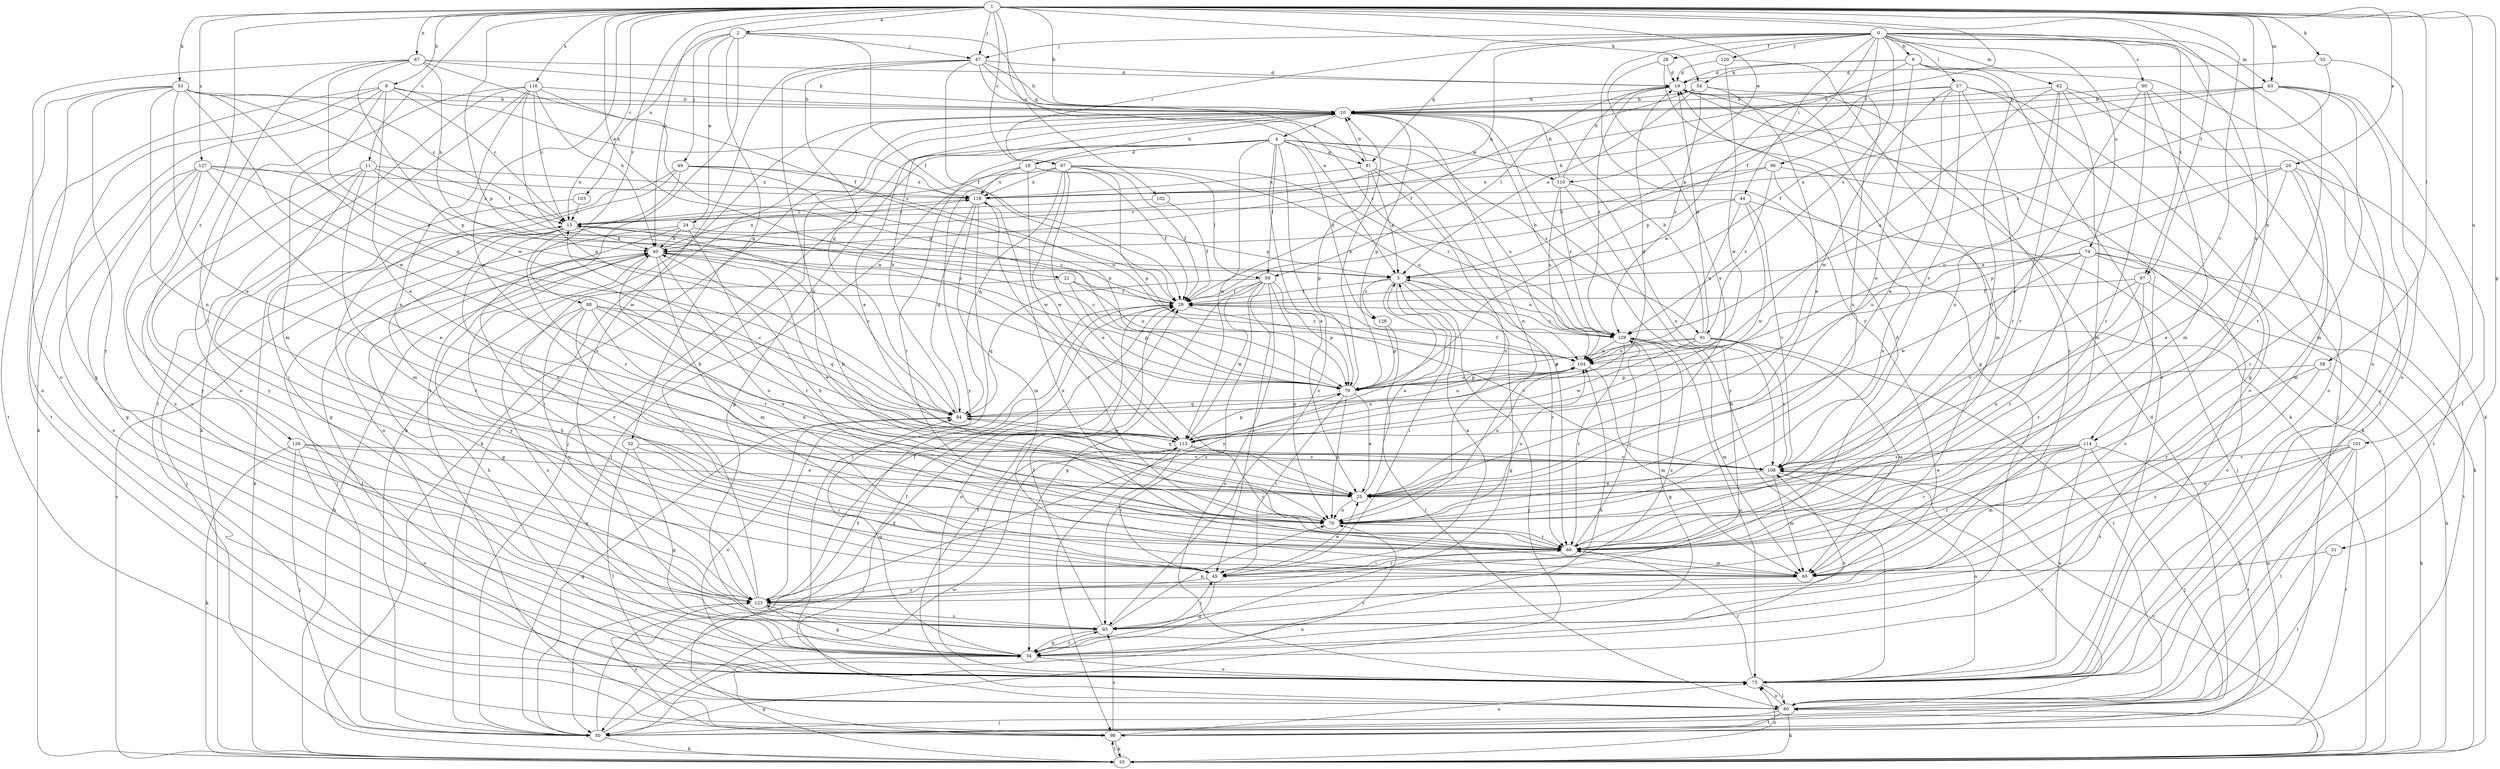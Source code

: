 strict digraph  {
0;
1;
2;
4;
5;
6;
9;
10;
11;
15;
18;
19;
20;
21;
24;
25;
28;
29;
31;
32;
34;
40;
44;
45;
47;
49;
50;
52;
53;
54;
55;
57;
58;
59;
60;
62;
63;
65;
67;
70;
74;
75;
79;
81;
84;
87;
88;
89;
90;
91;
93;
96;
97;
98;
101;
102;
103;
104;
108;
110;
113;
114;
116;
118;
120;
123;
126;
127;
128;
129;
0 -> 6  [label=b];
0 -> 28  [label=f];
0 -> 29  [label=f];
0 -> 40  [label=h];
0 -> 44  [label=i];
0 -> 47  [label=j];
0 -> 57  [label=l];
0 -> 62  [label=m];
0 -> 63  [label=m];
0 -> 74  [label=o];
0 -> 75  [label=o];
0 -> 81  [label=q];
0 -> 87  [label=r];
0 -> 90  [label=s];
0 -> 91  [label=s];
0 -> 96  [label=t];
0 -> 97  [label=t];
0 -> 114  [label=x];
0 -> 120  [label=y];
0 -> 123  [label=y];
1 -> 2  [label=a];
1 -> 9  [label=b];
1 -> 10  [label=b];
1 -> 11  [label=c];
1 -> 15  [label=c];
1 -> 20  [label=e];
1 -> 21  [label=e];
1 -> 31  [label=g];
1 -> 40  [label=h];
1 -> 47  [label=j];
1 -> 52  [label=k];
1 -> 53  [label=k];
1 -> 54  [label=k];
1 -> 58  [label=l];
1 -> 63  [label=m];
1 -> 67  [label=n];
1 -> 70  [label=n];
1 -> 79  [label=p];
1 -> 87  [label=r];
1 -> 88  [label=r];
1 -> 97  [label=t];
1 -> 101  [label=u];
1 -> 102  [label=u];
1 -> 108  [label=v];
1 -> 110  [label=w];
1 -> 114  [label=x];
1 -> 116  [label=x];
1 -> 118  [label=x];
1 -> 126  [label=z];
1 -> 127  [label=z];
2 -> 24  [label=e];
2 -> 29  [label=f];
2 -> 32  [label=g];
2 -> 47  [label=j];
2 -> 49  [label=j];
2 -> 81  [label=q];
2 -> 98  [label=t];
2 -> 103  [label=u];
4 -> 18  [label=d];
4 -> 25  [label=e];
4 -> 34  [label=g];
4 -> 50  [label=j];
4 -> 59  [label=l];
4 -> 81  [label=q];
4 -> 89  [label=r];
4 -> 91  [label=s];
4 -> 93  [label=s];
4 -> 104  [label=u];
4 -> 110  [label=w];
4 -> 113  [label=w];
4 -> 128  [label=z];
5 -> 29  [label=f];
5 -> 34  [label=g];
5 -> 45  [label=i];
5 -> 50  [label=j];
5 -> 89  [label=r];
5 -> 123  [label=y];
5 -> 128  [label=z];
6 -> 19  [label=d];
6 -> 25  [label=e];
6 -> 54  [label=k];
6 -> 55  [label=k];
6 -> 75  [label=o];
6 -> 79  [label=p];
6 -> 89  [label=r];
9 -> 10  [label=b];
9 -> 15  [label=c];
9 -> 25  [label=e];
9 -> 34  [label=g];
9 -> 55  [label=k];
9 -> 65  [label=m];
9 -> 98  [label=t];
9 -> 118  [label=x];
10 -> 4  [label=a];
10 -> 25  [label=e];
10 -> 50  [label=j];
10 -> 55  [label=k];
10 -> 70  [label=n];
10 -> 79  [label=p];
11 -> 15  [label=c];
11 -> 45  [label=i];
11 -> 65  [label=m];
11 -> 79  [label=p];
11 -> 93  [label=s];
11 -> 118  [label=x];
11 -> 123  [label=y];
15 -> 40  [label=h];
15 -> 50  [label=j];
15 -> 70  [label=n];
15 -> 89  [label=r];
18 -> 10  [label=b];
18 -> 29  [label=f];
18 -> 50  [label=j];
18 -> 59  [label=l];
18 -> 113  [label=w];
18 -> 118  [label=x];
19 -> 10  [label=b];
19 -> 55  [label=k];
19 -> 59  [label=l];
19 -> 65  [label=m];
19 -> 123  [label=y];
19 -> 129  [label=z];
20 -> 25  [label=e];
20 -> 60  [label=l];
20 -> 65  [label=m];
20 -> 79  [label=p];
20 -> 89  [label=r];
20 -> 104  [label=u];
20 -> 118  [label=x];
21 -> 29  [label=f];
21 -> 79  [label=p];
21 -> 89  [label=r];
21 -> 104  [label=u];
24 -> 5  [label=a];
24 -> 40  [label=h];
24 -> 45  [label=i];
24 -> 50  [label=j];
24 -> 89  [label=r];
25 -> 5  [label=a];
25 -> 70  [label=n];
25 -> 104  [label=u];
28 -> 19  [label=d];
28 -> 25  [label=e];
28 -> 34  [label=g];
29 -> 15  [label=c];
29 -> 75  [label=o];
29 -> 108  [label=v];
29 -> 129  [label=z];
31 -> 60  [label=l];
31 -> 65  [label=m];
32 -> 34  [label=g];
32 -> 45  [label=i];
32 -> 60  [label=l];
32 -> 108  [label=v];
34 -> 75  [label=o];
34 -> 84  [label=q];
34 -> 93  [label=s];
34 -> 104  [label=u];
34 -> 108  [label=v];
34 -> 123  [label=y];
40 -> 5  [label=a];
40 -> 25  [label=e];
40 -> 34  [label=g];
40 -> 60  [label=l];
40 -> 65  [label=m];
40 -> 70  [label=n];
40 -> 89  [label=r];
40 -> 118  [label=x];
40 -> 123  [label=y];
44 -> 5  [label=a];
44 -> 15  [label=c];
44 -> 50  [label=j];
44 -> 104  [label=u];
44 -> 108  [label=v];
44 -> 113  [label=w];
45 -> 5  [label=a];
45 -> 19  [label=d];
45 -> 25  [label=e];
45 -> 34  [label=g];
45 -> 89  [label=r];
45 -> 123  [label=y];
47 -> 5  [label=a];
47 -> 10  [label=b];
47 -> 19  [label=d];
47 -> 29  [label=f];
47 -> 70  [label=n];
47 -> 84  [label=q];
47 -> 93  [label=s];
47 -> 129  [label=z];
49 -> 34  [label=g];
49 -> 75  [label=o];
49 -> 79  [label=p];
49 -> 89  [label=r];
49 -> 104  [label=u];
49 -> 118  [label=x];
50 -> 10  [label=b];
50 -> 19  [label=d];
50 -> 29  [label=f];
50 -> 55  [label=k];
50 -> 70  [label=n];
50 -> 84  [label=q];
50 -> 113  [label=w];
52 -> 19  [label=d];
52 -> 75  [label=o];
52 -> 129  [label=z];
53 -> 10  [label=b];
53 -> 15  [label=c];
53 -> 25  [label=e];
53 -> 29  [label=f];
53 -> 70  [label=n];
53 -> 75  [label=o];
53 -> 84  [label=q];
53 -> 98  [label=t];
53 -> 113  [label=w];
53 -> 123  [label=y];
54 -> 5  [label=a];
54 -> 10  [label=b];
54 -> 25  [label=e];
54 -> 29  [label=f];
54 -> 70  [label=n];
54 -> 129  [label=z];
55 -> 15  [label=c];
55 -> 34  [label=g];
55 -> 40  [label=h];
55 -> 60  [label=l];
55 -> 75  [label=o];
55 -> 98  [label=t];
55 -> 108  [label=v];
57 -> 5  [label=a];
57 -> 10  [label=b];
57 -> 25  [label=e];
57 -> 34  [label=g];
57 -> 75  [label=o];
57 -> 89  [label=r];
57 -> 108  [label=v];
57 -> 113  [label=w];
58 -> 55  [label=k];
58 -> 79  [label=p];
58 -> 89  [label=r];
58 -> 93  [label=s];
59 -> 29  [label=f];
59 -> 34  [label=g];
59 -> 45  [label=i];
59 -> 70  [label=n];
59 -> 75  [label=o];
59 -> 79  [label=p];
59 -> 84  [label=q];
59 -> 93  [label=s];
59 -> 113  [label=w];
60 -> 29  [label=f];
60 -> 50  [label=j];
60 -> 55  [label=k];
60 -> 75  [label=o];
60 -> 98  [label=t];
60 -> 108  [label=v];
62 -> 10  [label=b];
62 -> 50  [label=j];
62 -> 60  [label=l];
62 -> 65  [label=m];
62 -> 70  [label=n];
62 -> 89  [label=r];
62 -> 104  [label=u];
63 -> 10  [label=b];
63 -> 29  [label=f];
63 -> 40  [label=h];
63 -> 60  [label=l];
63 -> 65  [label=m];
63 -> 75  [label=o];
63 -> 89  [label=r];
65 -> 93  [label=s];
65 -> 118  [label=x];
67 -> 10  [label=b];
67 -> 19  [label=d];
67 -> 29  [label=f];
67 -> 40  [label=h];
67 -> 45  [label=i];
67 -> 75  [label=o];
67 -> 79  [label=p];
67 -> 113  [label=w];
70 -> 40  [label=h];
70 -> 89  [label=r];
70 -> 104  [label=u];
74 -> 5  [label=a];
74 -> 75  [label=o];
74 -> 89  [label=r];
74 -> 93  [label=s];
74 -> 98  [label=t];
74 -> 104  [label=u];
74 -> 113  [label=w];
75 -> 10  [label=b];
75 -> 29  [label=f];
75 -> 40  [label=h];
75 -> 60  [label=l];
75 -> 89  [label=r];
79 -> 10  [label=b];
79 -> 15  [label=c];
79 -> 25  [label=e];
79 -> 45  [label=i];
79 -> 70  [label=n];
79 -> 84  [label=q];
79 -> 104  [label=u];
81 -> 5  [label=a];
81 -> 10  [label=b];
81 -> 70  [label=n];
81 -> 79  [label=p];
81 -> 89  [label=r];
81 -> 118  [label=x];
84 -> 10  [label=b];
84 -> 15  [label=c];
84 -> 19  [label=d];
84 -> 75  [label=o];
84 -> 104  [label=u];
84 -> 113  [label=w];
87 -> 15  [label=c];
87 -> 25  [label=e];
87 -> 29  [label=f];
87 -> 79  [label=p];
87 -> 84  [label=q];
87 -> 104  [label=u];
87 -> 113  [label=w];
87 -> 118  [label=x];
87 -> 123  [label=y];
87 -> 129  [label=z];
88 -> 25  [label=e];
88 -> 70  [label=n];
88 -> 84  [label=q];
88 -> 89  [label=r];
88 -> 93  [label=s];
88 -> 123  [label=y];
88 -> 129  [label=z];
89 -> 45  [label=i];
89 -> 65  [label=m];
89 -> 129  [label=z];
90 -> 10  [label=b];
90 -> 25  [label=e];
90 -> 65  [label=m];
90 -> 75  [label=o];
90 -> 89  [label=r];
91 -> 10  [label=b];
91 -> 19  [label=d];
91 -> 60  [label=l];
91 -> 65  [label=m];
91 -> 79  [label=p];
91 -> 104  [label=u];
91 -> 108  [label=v];
91 -> 113  [label=w];
93 -> 29  [label=f];
93 -> 34  [label=g];
93 -> 45  [label=i];
93 -> 70  [label=n];
96 -> 40  [label=h];
96 -> 55  [label=k];
96 -> 70  [label=n];
96 -> 118  [label=x];
96 -> 129  [label=z];
97 -> 29  [label=f];
97 -> 55  [label=k];
97 -> 70  [label=n];
97 -> 89  [label=r];
97 -> 108  [label=v];
98 -> 29  [label=f];
98 -> 55  [label=k];
98 -> 75  [label=o];
98 -> 93  [label=s];
98 -> 123  [label=y];
101 -> 60  [label=l];
101 -> 70  [label=n];
101 -> 75  [label=o];
101 -> 93  [label=s];
101 -> 98  [label=t];
101 -> 108  [label=v];
102 -> 15  [label=c];
102 -> 29  [label=f];
103 -> 15  [label=c];
103 -> 55  [label=k];
104 -> 29  [label=f];
104 -> 65  [label=m];
104 -> 79  [label=p];
108 -> 25  [label=e];
108 -> 40  [label=h];
108 -> 65  [label=m];
108 -> 75  [label=o];
108 -> 84  [label=q];
110 -> 10  [label=b];
110 -> 19  [label=d];
110 -> 104  [label=u];
110 -> 108  [label=v];
110 -> 123  [label=y];
110 -> 129  [label=z];
113 -> 15  [label=c];
113 -> 45  [label=i];
113 -> 50  [label=j];
113 -> 79  [label=p];
113 -> 89  [label=r];
113 -> 98  [label=t];
113 -> 104  [label=u];
113 -> 108  [label=v];
114 -> 25  [label=e];
114 -> 45  [label=i];
114 -> 50  [label=j];
114 -> 65  [label=m];
114 -> 75  [label=o];
114 -> 89  [label=r];
114 -> 98  [label=t];
114 -> 108  [label=v];
116 -> 10  [label=b];
116 -> 15  [label=c];
116 -> 40  [label=h];
116 -> 55  [label=k];
116 -> 60  [label=l];
116 -> 70  [label=n];
116 -> 75  [label=o];
116 -> 79  [label=p];
116 -> 84  [label=q];
118 -> 15  [label=c];
118 -> 60  [label=l];
118 -> 65  [label=m];
118 -> 84  [label=q];
118 -> 89  [label=r];
120 -> 19  [label=d];
120 -> 55  [label=k];
120 -> 113  [label=w];
123 -> 10  [label=b];
123 -> 29  [label=f];
123 -> 34  [label=g];
123 -> 40  [label=h];
123 -> 50  [label=j];
123 -> 93  [label=s];
123 -> 129  [label=z];
126 -> 25  [label=e];
126 -> 50  [label=j];
126 -> 55  [label=k];
126 -> 75  [label=o];
126 -> 108  [label=v];
126 -> 123  [label=y];
127 -> 5  [label=a];
127 -> 25  [label=e];
127 -> 34  [label=g];
127 -> 75  [label=o];
127 -> 93  [label=s];
127 -> 113  [label=w];
127 -> 118  [label=x];
127 -> 123  [label=y];
128 -> 60  [label=l];
128 -> 79  [label=p];
129 -> 5  [label=a];
129 -> 10  [label=b];
129 -> 34  [label=g];
129 -> 65  [label=m];
129 -> 75  [label=o];
129 -> 89  [label=r];
129 -> 104  [label=u];
}
